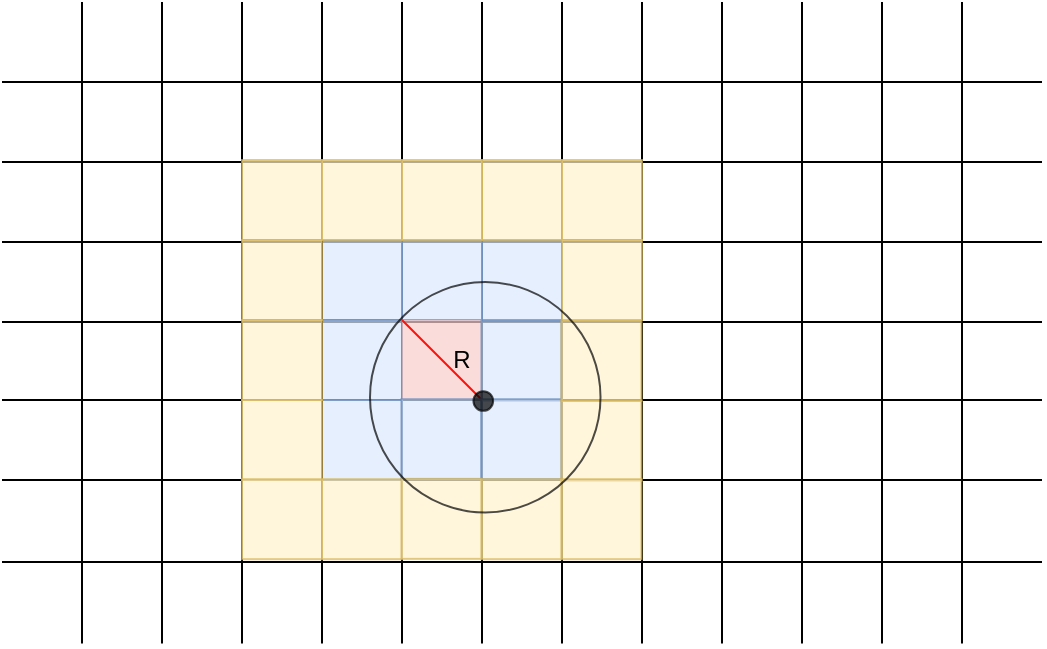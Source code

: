 <mxfile version="14.6.12" type="device"><diagram id="GV1EI73lBLk7iCB6eQNS" name="Page-1"><mxGraphModel dx="679" dy="333" grid="1" gridSize="10" guides="1" tooltips="1" connect="1" arrows="1" fold="1" page="1" pageScale="1" pageWidth="827" pageHeight="1169" math="0" shadow="0"><root><mxCell id="0"/><mxCell id="1" parent="0"/><mxCell id="XE99H6cX_iNyoKcdcoaU-15" value="" style="endArrow=none;html=1;" edge="1" parent="1"><mxGeometry x="80" y="89" width="50" height="50" as="geometry"><mxPoint x="80" y="329" as="sourcePoint"/><mxPoint x="600" y="329" as="targetPoint"/></mxGeometry></mxCell><mxCell id="XE99H6cX_iNyoKcdcoaU-21" value="" style="endArrow=none;html=1;" edge="1" parent="1"><mxGeometry x="80" y="90" width="50" height="50" as="geometry"><mxPoint x="280" y="90" as="sourcePoint"/><mxPoint x="280" y="410.758" as="targetPoint"/></mxGeometry></mxCell><mxCell id="XE99H6cX_iNyoKcdcoaU-19" value="" style="endArrow=none;html=1;" edge="1" parent="1"><mxGeometry x="80" y="90" width="50" height="50" as="geometry"><mxPoint x="320" y="90" as="sourcePoint"/><mxPoint x="320" y="410.758" as="targetPoint"/></mxGeometry></mxCell><mxCell id="XE99H6cX_iNyoKcdcoaU-13" value="" style="endArrow=none;html=1;" edge="1" parent="1"><mxGeometry x="80" y="90" width="50" height="50" as="geometry"><mxPoint x="80" y="210" as="sourcePoint"/><mxPoint x="600" y="210" as="targetPoint"/></mxGeometry></mxCell><mxCell id="XE99H6cX_iNyoKcdcoaU-27" value="" style="endArrow=none;html=1;" edge="1" parent="1"><mxGeometry x="80" y="90" width="50" height="50" as="geometry"><mxPoint x="360" y="90" as="sourcePoint"/><mxPoint x="360" y="410.758" as="targetPoint"/></mxGeometry></mxCell><mxCell id="XE99H6cX_iNyoKcdcoaU-26" value="" style="endArrow=none;html=1;" edge="1" parent="1"><mxGeometry x="80" y="90" width="50" height="50" as="geometry"><mxPoint x="400" y="90" as="sourcePoint"/><mxPoint x="400" y="410.758" as="targetPoint"/></mxGeometry></mxCell><mxCell id="XE99H6cX_iNyoKcdcoaU-17" value="" style="endArrow=none;html=1;" edge="1" parent="1"><mxGeometry x="80" y="89" width="50" height="50" as="geometry"><mxPoint x="80" y="289" as="sourcePoint"/><mxPoint x="600" y="289" as="targetPoint"/></mxGeometry></mxCell><mxCell id="XE99H6cX_iNyoKcdcoaU-16" value="" style="endArrow=none;html=1;" edge="1" parent="1"><mxGeometry x="80" y="90" width="50" height="50" as="geometry"><mxPoint x="80" y="250" as="sourcePoint"/><mxPoint x="600" y="250" as="targetPoint"/></mxGeometry></mxCell><mxCell id="XE99H6cX_iNyoKcdcoaU-47" value="" style="whiteSpace=wrap;html=1;aspect=fixed;fillColor=#dae8fc;opacity=70;strokeColor=#6c8ebf;" vertex="1" parent="1"><mxGeometry x="320" y="209" width="40" height="40" as="geometry"/></mxCell><mxCell id="XE99H6cX_iNyoKcdcoaU-46" value="" style="whiteSpace=wrap;html=1;aspect=fixed;fillColor=#dae8fc;opacity=70;strokeColor=#6c8ebf;" vertex="1" parent="1"><mxGeometry x="280" y="209" width="40" height="40" as="geometry"/></mxCell><mxCell id="XE99H6cX_iNyoKcdcoaU-44" value="" style="whiteSpace=wrap;html=1;aspect=fixed;fillColor=#dae8fc;opacity=70;strokeColor=#6c8ebf;" vertex="1" parent="1"><mxGeometry x="240" y="209" width="40" height="40" as="geometry"/></mxCell><mxCell id="XE99H6cX_iNyoKcdcoaU-52" value="" style="whiteSpace=wrap;html=1;aspect=fixed;fillColor=#dae8fc;opacity=70;strokeColor=#6c8ebf;" vertex="1" parent="1"><mxGeometry x="240" y="249" width="40" height="40" as="geometry"/></mxCell><mxCell id="XE99H6cX_iNyoKcdcoaU-51" value="" style="whiteSpace=wrap;html=1;aspect=fixed;fillColor=#dae8fc;opacity=70;strokeColor=#6c8ebf;" vertex="1" parent="1"><mxGeometry x="240" y="289" width="40" height="40" as="geometry"/></mxCell><mxCell id="XE99H6cX_iNyoKcdcoaU-14" value="" style="endArrow=none;html=1;" edge="1" parent="1"><mxGeometry x="80" y="90" width="50" height="50" as="geometry"><mxPoint x="80" y="370" as="sourcePoint"/><mxPoint x="600" y="370" as="targetPoint"/></mxGeometry></mxCell><mxCell id="XE99H6cX_iNyoKcdcoaU-11" value="" style="endArrow=none;html=1;" edge="1" parent="1"><mxGeometry x="80" y="90" width="50" height="50" as="geometry"><mxPoint x="80" y="130" as="sourcePoint"/><mxPoint x="600" y="130" as="targetPoint"/></mxGeometry></mxCell><mxCell id="XE99H6cX_iNyoKcdcoaU-12" value="" style="endArrow=none;html=1;" edge="1" parent="1"><mxGeometry x="80" y="90" width="50" height="50" as="geometry"><mxPoint x="80" y="170" as="sourcePoint"/><mxPoint x="600" y="170" as="targetPoint"/></mxGeometry></mxCell><mxCell id="XE99H6cX_iNyoKcdcoaU-18" value="" style="endArrow=none;html=1;" edge="1" parent="1"><mxGeometry x="80" y="90" width="50" height="50" as="geometry"><mxPoint x="120" y="90" as="sourcePoint"/><mxPoint x="120" y="410.758" as="targetPoint"/></mxGeometry></mxCell><mxCell id="XE99H6cX_iNyoKcdcoaU-20" value="" style="endArrow=none;html=1;" edge="1" parent="1"><mxGeometry x="80" y="90" width="50" height="50" as="geometry"><mxPoint x="160" y="90" as="sourcePoint"/><mxPoint x="160" y="410.758" as="targetPoint"/></mxGeometry></mxCell><mxCell id="XE99H6cX_iNyoKcdcoaU-22" value="" style="endArrow=none;html=1;" edge="1" parent="1"><mxGeometry x="80" y="90" width="50" height="50" as="geometry"><mxPoint x="240" y="90" as="sourcePoint"/><mxPoint x="240" y="410.758" as="targetPoint"/></mxGeometry></mxCell><mxCell id="XE99H6cX_iNyoKcdcoaU-23" value="" style="endArrow=none;html=1;" edge="1" parent="1"><mxGeometry x="80" y="90" width="50" height="50" as="geometry"><mxPoint x="200" y="90" as="sourcePoint"/><mxPoint x="200" y="410.758" as="targetPoint"/></mxGeometry></mxCell><mxCell id="XE99H6cX_iNyoKcdcoaU-24" value="" style="endArrow=none;html=1;" edge="1" parent="1"><mxGeometry x="80" y="90" width="50" height="50" as="geometry"><mxPoint x="440" y="90" as="sourcePoint"/><mxPoint x="440" y="410.758" as="targetPoint"/></mxGeometry></mxCell><mxCell id="XE99H6cX_iNyoKcdcoaU-25" value="" style="endArrow=none;html=1;" edge="1" parent="1"><mxGeometry x="80" y="90" width="50" height="50" as="geometry"><mxPoint x="480" y="90" as="sourcePoint"/><mxPoint x="480" y="410.758" as="targetPoint"/></mxGeometry></mxCell><mxCell id="XE99H6cX_iNyoKcdcoaU-28" value="" style="endArrow=none;html=1;" edge="1" parent="1"><mxGeometry x="80" y="90" width="50" height="50" as="geometry"><mxPoint x="560" y="90" as="sourcePoint"/><mxPoint x="560" y="410.758" as="targetPoint"/></mxGeometry></mxCell><mxCell id="XE99H6cX_iNyoKcdcoaU-29" value="" style="endArrow=none;html=1;" edge="1" parent="1"><mxGeometry x="80" y="90" width="50" height="50" as="geometry"><mxPoint x="520" y="90" as="sourcePoint"/><mxPoint x="520" y="410.758" as="targetPoint"/></mxGeometry></mxCell><mxCell id="XE99H6cX_iNyoKcdcoaU-39" value="" style="whiteSpace=wrap;html=1;aspect=fixed;fillColor=#f8cecc;opacity=70;strokeColor=none;" vertex="1" parent="1"><mxGeometry x="280" y="249" width="40" height="40" as="geometry"/></mxCell><mxCell id="XE99H6cX_iNyoKcdcoaU-41" value="" style="endArrow=none;html=1;exitX=1;exitY=1;exitDx=0;exitDy=0;entryX=0;entryY=0;entryDx=0;entryDy=0;strokeColor=#FF1008;" edge="1" parent="1" source="XE99H6cX_iNyoKcdcoaU-39" target="XE99H6cX_iNyoKcdcoaU-39"><mxGeometry width="50" height="50" relative="1" as="geometry"><mxPoint x="342" y="309" as="sourcePoint"/><mxPoint x="392" y="259" as="targetPoint"/></mxGeometry></mxCell><mxCell id="XE99H6cX_iNyoKcdcoaU-43" value="R" style="text;html=1;strokeColor=none;fillColor=none;align=center;verticalAlign=middle;whiteSpace=wrap;rounded=0;opacity=70;" vertex="1" parent="1"><mxGeometry x="290" y="259" width="40" height="20" as="geometry"/></mxCell><mxCell id="XE99H6cX_iNyoKcdcoaU-54" value="" style="whiteSpace=wrap;html=1;aspect=fixed;fillColor=#fff2cc;opacity=70;strokeColor=#d6b656;" vertex="1" parent="1"><mxGeometry x="200" y="169" width="40" height="40" as="geometry"/></mxCell><mxCell id="XE99H6cX_iNyoKcdcoaU-55" value="" style="whiteSpace=wrap;html=1;aspect=fixed;fillColor=#fff2cc;opacity=70;strokeColor=#d6b656;" vertex="1" parent="1"><mxGeometry x="240" y="169" width="40" height="40" as="geometry"/></mxCell><mxCell id="XE99H6cX_iNyoKcdcoaU-56" value="" style="whiteSpace=wrap;html=1;aspect=fixed;fillColor=#fff2cc;opacity=70;strokeColor=#d6b656;" vertex="1" parent="1"><mxGeometry x="320" y="169" width="40" height="40" as="geometry"/></mxCell><mxCell id="XE99H6cX_iNyoKcdcoaU-57" value="" style="whiteSpace=wrap;html=1;aspect=fixed;fillColor=#fff2cc;opacity=70;strokeColor=#d6b656;" vertex="1" parent="1"><mxGeometry x="280" y="169" width="40" height="40" as="geometry"/></mxCell><mxCell id="XE99H6cX_iNyoKcdcoaU-58" value="" style="whiteSpace=wrap;html=1;aspect=fixed;fillColor=#fff2cc;opacity=70;strokeColor=#d6b656;" vertex="1" parent="1"><mxGeometry x="360" y="169" width="40" height="40" as="geometry"/></mxCell><mxCell id="XE99H6cX_iNyoKcdcoaU-59" value="" style="whiteSpace=wrap;html=1;aspect=fixed;fillColor=#fff2cc;opacity=70;strokeColor=#d6b656;" vertex="1" parent="1"><mxGeometry x="360" y="209" width="40" height="40" as="geometry"/></mxCell><mxCell id="XE99H6cX_iNyoKcdcoaU-63" value="" style="whiteSpace=wrap;html=1;aspect=fixed;fillColor=#fff2cc;opacity=70;strokeColor=#d6b656;" vertex="1" parent="1"><mxGeometry x="200" y="209" width="40" height="40" as="geometry"/></mxCell><mxCell id="XE99H6cX_iNyoKcdcoaU-64" value="" style="whiteSpace=wrap;html=1;aspect=fixed;fillColor=#fff2cc;opacity=70;strokeColor=#d6b656;" vertex="1" parent="1"><mxGeometry x="200" y="249" width="40" height="40" as="geometry"/></mxCell><mxCell id="XE99H6cX_iNyoKcdcoaU-65" value="" style="whiteSpace=wrap;html=1;aspect=fixed;fillColor=#fff2cc;opacity=70;strokeColor=#d6b656;" vertex="1" parent="1"><mxGeometry x="200" y="289" width="40" height="40" as="geometry"/></mxCell><mxCell id="XE99H6cX_iNyoKcdcoaU-66" value="" style="whiteSpace=wrap;html=1;aspect=fixed;fillColor=#fff2cc;opacity=70;strokeColor=#d6b656;" vertex="1" parent="1"><mxGeometry x="200" y="328.6" width="40" height="40" as="geometry"/></mxCell><mxCell id="XE99H6cX_iNyoKcdcoaU-67" value="" style="whiteSpace=wrap;html=1;aspect=fixed;fillColor=#fff2cc;opacity=70;strokeColor=#d6b656;" vertex="1" parent="1"><mxGeometry x="240" y="328.6" width="40" height="40" as="geometry"/></mxCell><mxCell id="XE99H6cX_iNyoKcdcoaU-37" value="" style="group" vertex="1" connectable="0" parent="1"><mxGeometry x="264" y="230" width="135.72" height="139.43" as="geometry"/></mxCell><mxCell id="XE99H6cX_iNyoKcdcoaU-38" value="" style="group" vertex="1" connectable="0" parent="XE99H6cX_iNyoKcdcoaU-37"><mxGeometry width="135.72" height="139.43" as="geometry"/></mxCell><mxCell id="XE99H6cX_iNyoKcdcoaU-48" value="" style="whiteSpace=wrap;html=1;aspect=fixed;fillColor=#dae8fc;opacity=70;strokeColor=#6c8ebf;" vertex="1" parent="XE99H6cX_iNyoKcdcoaU-38"><mxGeometry x="55.72" y="19.43" width="40" height="40" as="geometry"/></mxCell><mxCell id="XE99H6cX_iNyoKcdcoaU-53" value="" style="whiteSpace=wrap;html=1;aspect=fixed;fillColor=#dae8fc;opacity=70;strokeColor=#6c8ebf;" vertex="1" parent="XE99H6cX_iNyoKcdcoaU-38"><mxGeometry x="15.72" y="58.6" width="40" height="40" as="geometry"/></mxCell><mxCell id="XE99H6cX_iNyoKcdcoaU-49" value="" style="whiteSpace=wrap;html=1;aspect=fixed;fillColor=#dae8fc;opacity=70;strokeColor=#6c8ebf;" vertex="1" parent="XE99H6cX_iNyoKcdcoaU-38"><mxGeometry x="55.72" y="58.6" width="40" height="40" as="geometry"/></mxCell><mxCell id="XE99H6cX_iNyoKcdcoaU-62" value="" style="whiteSpace=wrap;html=1;aspect=fixed;fillColor=#fff2cc;opacity=70;strokeColor=#d6b656;" vertex="1" parent="XE99H6cX_iNyoKcdcoaU-38"><mxGeometry x="95.72" y="19.43" width="40" height="40" as="geometry"/></mxCell><mxCell id="XE99H6cX_iNyoKcdcoaU-61" value="" style="whiteSpace=wrap;html=1;aspect=fixed;fillColor=#fff2cc;opacity=70;strokeColor=#d6b656;" vertex="1" parent="XE99H6cX_iNyoKcdcoaU-38"><mxGeometry x="95.72" y="59.43" width="40" height="40" as="geometry"/></mxCell><mxCell id="XE99H6cX_iNyoKcdcoaU-60" value="" style="whiteSpace=wrap;html=1;aspect=fixed;fillColor=#fff2cc;opacity=70;strokeColor=#d6b656;" vertex="1" parent="XE99H6cX_iNyoKcdcoaU-38"><mxGeometry x="95.72" y="98.6" width="40" height="40" as="geometry"/></mxCell><mxCell id="XE99H6cX_iNyoKcdcoaU-69" value="" style="whiteSpace=wrap;html=1;aspect=fixed;fillColor=#fff2cc;opacity=70;strokeColor=#d6b656;" vertex="1" parent="XE99H6cX_iNyoKcdcoaU-38"><mxGeometry x="55.72" y="98.6" width="40" height="40" as="geometry"/></mxCell><mxCell id="XE99H6cX_iNyoKcdcoaU-68" value="" style="whiteSpace=wrap;html=1;aspect=fixed;fillColor=#fff2cc;opacity=70;strokeColor=#d6b656;" vertex="1" parent="XE99H6cX_iNyoKcdcoaU-38"><mxGeometry x="15.72" y="98.43" width="40" height="40" as="geometry"/></mxCell><mxCell id="XE99H6cX_iNyoKcdcoaU-33" value="" style="ellipse;whiteSpace=wrap;html=1;aspect=fixed;gradientColor=none;opacity=70;fillColor=#000000;" vertex="1" parent="XE99H6cX_iNyoKcdcoaU-38"><mxGeometry x="51.723" y="54.6" width="9.833" height="9.833" as="geometry"/></mxCell><mxCell id="XE99H6cX_iNyoKcdcoaU-10" value="" style="ellipse;whiteSpace=wrap;html=1;aspect=fixed;opacity=70;fillColor=none;" vertex="1" parent="XE99H6cX_iNyoKcdcoaU-38"><mxGeometry width="115.256" height="115.256" as="geometry"/></mxCell></root></mxGraphModel></diagram></mxfile>